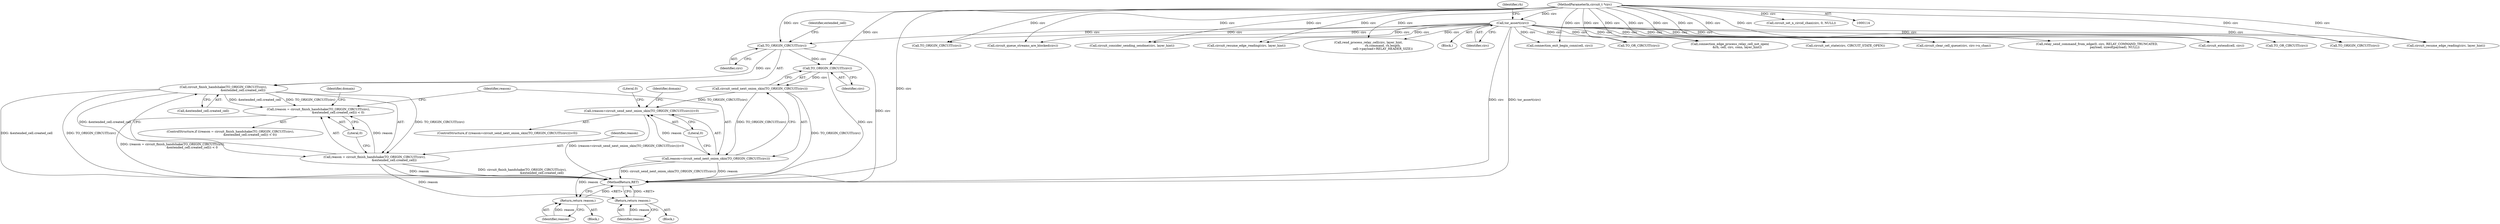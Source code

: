 digraph "0_tor_56a7c5bc15e0447203a491c1ee37de9939ad1dcd@pointer" {
"1000688" [label="(Call,TO_ORIGIN_CIRCUIT(circ))"];
"1000139" [label="(Call,tor_assert(circ))"];
"1000116" [label="(MethodParameterIn,circuit_t *circ)"];
"1000687" [label="(Call,circuit_finish_handshake(TO_ORIGIN_CIRCUIT(circ),\n                                         &extended_cell.created_cell))"];
"1000684" [label="(Call,(reason = circuit_finish_handshake(TO_ORIGIN_CIRCUIT(circ),\n                                         &extended_cell.created_cell)) < 0)"];
"1000685" [label="(Call,reason = circuit_finish_handshake(TO_ORIGIN_CIRCUIT(circ),\n                                         &extended_cell.created_cell))"];
"1000699" [label="(Return,return reason;)"];
"1000706" [label="(Call,TO_ORIGIN_CIRCUIT(circ))"];
"1000705" [label="(Call,circuit_send_next_onion_skin(TO_ORIGIN_CIRCUIT(circ)))"];
"1000702" [label="(Call,(reason=circuit_send_next_onion_skin(TO_ORIGIN_CIRCUIT(circ)))<0)"];
"1000703" [label="(Call,reason=circuit_send_next_onion_skin(TO_ORIGIN_CIRCUIT(circ)))"];
"1000713" [label="(Return,return reason;)"];
"1000116" [label="(MethodParameterIn,circuit_t *circ)"];
"1000692" [label="(Identifier,extended_cell)"];
"1000820" [label="(Call,TO_ORIGIN_CIRCUIT(circ))"];
"1001064" [label="(MethodReturn,RET)"];
"1000249" [label="(Call,connection_edge_process_relay_cell_not_open(\n               &rh, cell, circ, conn, layer_hint))"];
"1000711" [label="(Identifier,domain)"];
"1001039" [label="(Call,rend_process_relay_cell(circ, layer_hint,\n                              rh.command, rh.length,\n                              cell->payload+RELAY_HEADER_SIZE))"];
"1000689" [label="(Identifier,circ)"];
"1000713" [label="(Return,return reason;)"];
"1000798" [label="(Call,relay_send_command_from_edge(0, circ, RELAY_COMMAND_TRUNCATED,\n                                     payload, sizeof(payload), NULL))"];
"1000688" [label="(Call,TO_ORIGIN_CIRCUIT(circ))"];
"1000703" [label="(Call,reason=circuit_send_next_onion_skin(TO_ORIGIN_CIRCUIT(circ)))"];
"1000694" [label="(Literal,0)"];
"1000948" [label="(Call,circuit_queue_streams_are_blocked(circ))"];
"1001010" [label="(Call,TO_OR_CIRCUIT(circ))"];
"1000119" [label="(Block,)"];
"1000140" [label="(Identifier,circ)"];
"1000706" [label="(Call,TO_ORIGIN_CIRCUIT(circ))"];
"1000637" [label="(Call,circuit_extend(cell, circ))"];
"1000346" [label="(Call,connection_exit_begin_conn(cell, circ))"];
"1000700" [label="(Identifier,reason)"];
"1000702" [label="(Call,(reason=circuit_send_next_onion_skin(TO_ORIGIN_CIRCUIT(circ)))<0)"];
"1000690" [label="(Call,&extended_cell.created_cell)"];
"1000714" [label="(Identifier,reason)"];
"1000687" [label="(Call,circuit_finish_handshake(TO_ORIGIN_CIRCUIT(circ),\n                                         &extended_cell.created_cell))"];
"1000709" [label="(Block,)"];
"1000701" [label="(ControlStructure,if ((reason=circuit_send_next_onion_skin(TO_ORIGIN_CIRCUIT(circ)))<0))"];
"1000769" [label="(Call,circuit_clear_cell_queue(circ, circ->n_chan))"];
"1000292" [label="(Call,TO_ORIGIN_CIRCUIT(circ))"];
"1000399" [label="(Call,circuit_consider_sending_sendme(circ, layer_hint))"];
"1000716" [label="(Literal,0)"];
"1000705" [label="(Call,circuit_send_next_onion_skin(TO_ORIGIN_CIRCUIT(circ)))"];
"1000697" [label="(Identifier,domain)"];
"1000919" [label="(Call,circuit_resume_edge_reading(circ, layer_hint))"];
"1000695" [label="(Block,)"];
"1000782" [label="(Call,circuit_set_n_circid_chan(circ, 0, NULL))"];
"1000707" [label="(Identifier,circ)"];
"1000686" [label="(Identifier,reason)"];
"1000752" [label="(Call,circuit_set_state(circ, CIRCUIT_STATE_OPEN))"];
"1000685" [label="(Call,reason = circuit_finish_handshake(TO_ORIGIN_CIRCUIT(circ),\n                                         &extended_cell.created_cell))"];
"1000139" [label="(Call,tor_assert(circ))"];
"1000338" [label="(Call,TO_OR_CIRCUIT(circ))"];
"1000684" [label="(Call,(reason = circuit_finish_handshake(TO_ORIGIN_CIRCUIT(circ),\n                                         &extended_cell.created_cell)) < 0)"];
"1000683" [label="(ControlStructure,if ((reason = circuit_finish_handshake(TO_ORIGIN_CIRCUIT(circ),\n                                         &extended_cell.created_cell)) < 0))"];
"1000699" [label="(Return,return reason;)"];
"1000704" [label="(Identifier,reason)"];
"1000884" [label="(Call,circuit_resume_edge_reading(circ, layer_hint))"];
"1000143" [label="(Identifier,rh)"];
"1000708" [label="(Literal,0)"];
"1000688" -> "1000687"  [label="AST: "];
"1000688" -> "1000689"  [label="CFG: "];
"1000689" -> "1000688"  [label="AST: "];
"1000692" -> "1000688"  [label="CFG: "];
"1000688" -> "1001064"  [label="DDG: circ"];
"1000688" -> "1000687"  [label="DDG: circ"];
"1000139" -> "1000688"  [label="DDG: circ"];
"1000116" -> "1000688"  [label="DDG: circ"];
"1000688" -> "1000706"  [label="DDG: circ"];
"1000139" -> "1000119"  [label="AST: "];
"1000139" -> "1000140"  [label="CFG: "];
"1000140" -> "1000139"  [label="AST: "];
"1000143" -> "1000139"  [label="CFG: "];
"1000139" -> "1001064"  [label="DDG: tor_assert(circ)"];
"1000139" -> "1001064"  [label="DDG: circ"];
"1000116" -> "1000139"  [label="DDG: circ"];
"1000139" -> "1000249"  [label="DDG: circ"];
"1000139" -> "1000292"  [label="DDG: circ"];
"1000139" -> "1000338"  [label="DDG: circ"];
"1000139" -> "1000346"  [label="DDG: circ"];
"1000139" -> "1000399"  [label="DDG: circ"];
"1000139" -> "1000637"  [label="DDG: circ"];
"1000139" -> "1000752"  [label="DDG: circ"];
"1000139" -> "1000769"  [label="DDG: circ"];
"1000139" -> "1000798"  [label="DDG: circ"];
"1000139" -> "1000820"  [label="DDG: circ"];
"1000139" -> "1000884"  [label="DDG: circ"];
"1000139" -> "1000919"  [label="DDG: circ"];
"1000139" -> "1000948"  [label="DDG: circ"];
"1000139" -> "1001010"  [label="DDG: circ"];
"1000139" -> "1001039"  [label="DDG: circ"];
"1000116" -> "1000114"  [label="AST: "];
"1000116" -> "1001064"  [label="DDG: circ"];
"1000116" -> "1000249"  [label="DDG: circ"];
"1000116" -> "1000292"  [label="DDG: circ"];
"1000116" -> "1000338"  [label="DDG: circ"];
"1000116" -> "1000346"  [label="DDG: circ"];
"1000116" -> "1000399"  [label="DDG: circ"];
"1000116" -> "1000637"  [label="DDG: circ"];
"1000116" -> "1000706"  [label="DDG: circ"];
"1000116" -> "1000752"  [label="DDG: circ"];
"1000116" -> "1000769"  [label="DDG: circ"];
"1000116" -> "1000782"  [label="DDG: circ"];
"1000116" -> "1000798"  [label="DDG: circ"];
"1000116" -> "1000820"  [label="DDG: circ"];
"1000116" -> "1000884"  [label="DDG: circ"];
"1000116" -> "1000919"  [label="DDG: circ"];
"1000116" -> "1000948"  [label="DDG: circ"];
"1000116" -> "1001010"  [label="DDG: circ"];
"1000116" -> "1001039"  [label="DDG: circ"];
"1000687" -> "1000685"  [label="AST: "];
"1000687" -> "1000690"  [label="CFG: "];
"1000690" -> "1000687"  [label="AST: "];
"1000685" -> "1000687"  [label="CFG: "];
"1000687" -> "1001064"  [label="DDG: &extended_cell.created_cell"];
"1000687" -> "1001064"  [label="DDG: TO_ORIGIN_CIRCUIT(circ)"];
"1000687" -> "1000684"  [label="DDG: TO_ORIGIN_CIRCUIT(circ)"];
"1000687" -> "1000684"  [label="DDG: &extended_cell.created_cell"];
"1000687" -> "1000685"  [label="DDG: TO_ORIGIN_CIRCUIT(circ)"];
"1000687" -> "1000685"  [label="DDG: &extended_cell.created_cell"];
"1000684" -> "1000683"  [label="AST: "];
"1000684" -> "1000694"  [label="CFG: "];
"1000685" -> "1000684"  [label="AST: "];
"1000694" -> "1000684"  [label="AST: "];
"1000697" -> "1000684"  [label="CFG: "];
"1000704" -> "1000684"  [label="CFG: "];
"1000684" -> "1001064"  [label="DDG: (reason = circuit_finish_handshake(TO_ORIGIN_CIRCUIT(circ),\n                                         &extended_cell.created_cell)) < 0"];
"1000685" -> "1000684"  [label="DDG: reason"];
"1000686" -> "1000685"  [label="AST: "];
"1000694" -> "1000685"  [label="CFG: "];
"1000685" -> "1001064"  [label="DDG: circuit_finish_handshake(TO_ORIGIN_CIRCUIT(circ),\n                                         &extended_cell.created_cell)"];
"1000685" -> "1001064"  [label="DDG: reason"];
"1000685" -> "1000699"  [label="DDG: reason"];
"1000699" -> "1000695"  [label="AST: "];
"1000699" -> "1000700"  [label="CFG: "];
"1000700" -> "1000699"  [label="AST: "];
"1001064" -> "1000699"  [label="CFG: "];
"1000699" -> "1001064"  [label="DDG: <RET>"];
"1000700" -> "1000699"  [label="DDG: reason"];
"1000706" -> "1000705"  [label="AST: "];
"1000706" -> "1000707"  [label="CFG: "];
"1000707" -> "1000706"  [label="AST: "];
"1000705" -> "1000706"  [label="CFG: "];
"1000706" -> "1001064"  [label="DDG: circ"];
"1000706" -> "1000705"  [label="DDG: circ"];
"1000705" -> "1000703"  [label="AST: "];
"1000703" -> "1000705"  [label="CFG: "];
"1000705" -> "1001064"  [label="DDG: TO_ORIGIN_CIRCUIT(circ)"];
"1000705" -> "1000702"  [label="DDG: TO_ORIGIN_CIRCUIT(circ)"];
"1000705" -> "1000703"  [label="DDG: TO_ORIGIN_CIRCUIT(circ)"];
"1000702" -> "1000701"  [label="AST: "];
"1000702" -> "1000708"  [label="CFG: "];
"1000703" -> "1000702"  [label="AST: "];
"1000708" -> "1000702"  [label="AST: "];
"1000711" -> "1000702"  [label="CFG: "];
"1000716" -> "1000702"  [label="CFG: "];
"1000702" -> "1001064"  [label="DDG: (reason=circuit_send_next_onion_skin(TO_ORIGIN_CIRCUIT(circ)))<0"];
"1000703" -> "1000702"  [label="DDG: reason"];
"1000704" -> "1000703"  [label="AST: "];
"1000708" -> "1000703"  [label="CFG: "];
"1000703" -> "1001064"  [label="DDG: circuit_send_next_onion_skin(TO_ORIGIN_CIRCUIT(circ))"];
"1000703" -> "1001064"  [label="DDG: reason"];
"1000703" -> "1000713"  [label="DDG: reason"];
"1000713" -> "1000709"  [label="AST: "];
"1000713" -> "1000714"  [label="CFG: "];
"1000714" -> "1000713"  [label="AST: "];
"1001064" -> "1000713"  [label="CFG: "];
"1000713" -> "1001064"  [label="DDG: <RET>"];
"1000714" -> "1000713"  [label="DDG: reason"];
}
